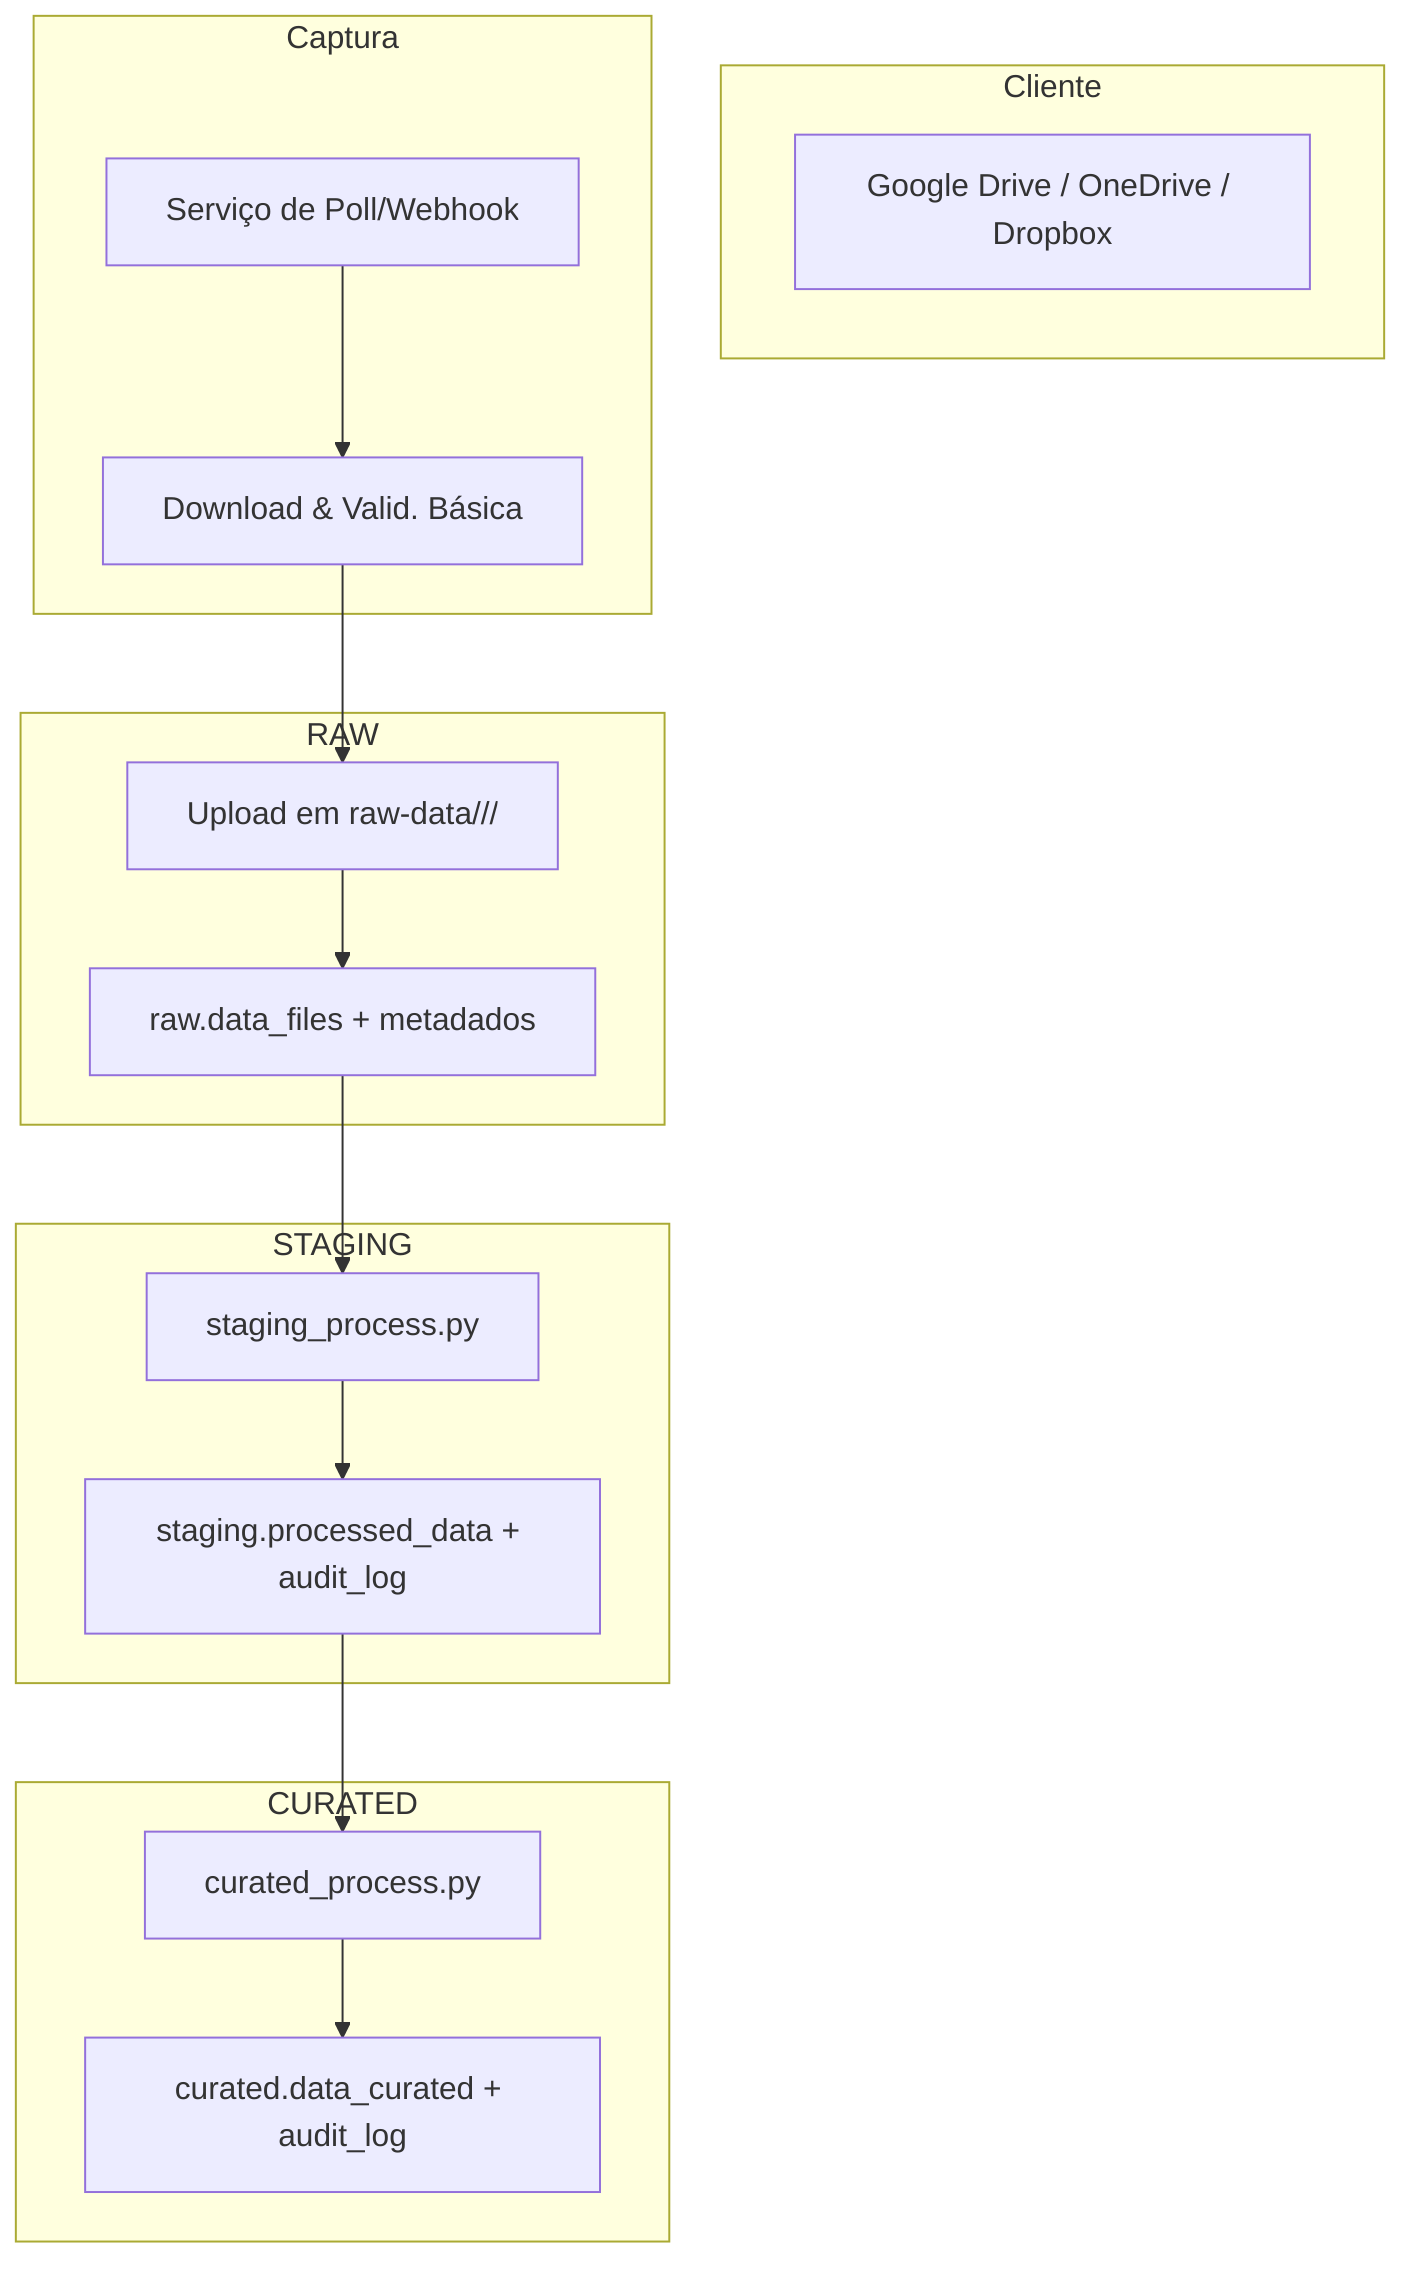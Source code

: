 flowchart TD
  subgraph Cliente
    GDrive[Google Drive / OneDrive / Dropbox]
  end
  subgraph Captura
    A[Serviço de Poll/Webhook] --> B[Download & Valid. Básica]
  end
  subgraph RAW
    B --> C[Upload em raw-data/<project>/<date>/]
    C --> D[raw.data_files + metadados]
  end
  subgraph STAGING
    D --> E[staging_process.py]
    E --> F[staging.processed_data + audit_log]
  end
  subgraph CURATED
    F --> G[curated_process.py]
    G --> H[curated.data_curated + audit_log]
  end